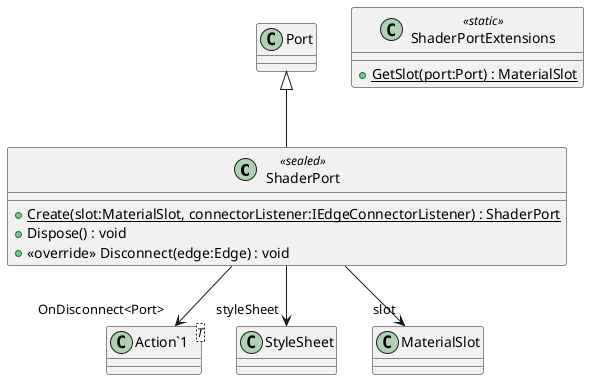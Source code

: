 @startuml
class ShaderPort <<sealed>> {
    + {static} Create(slot:MaterialSlot, connectorListener:IEdgeConnectorListener) : ShaderPort
    + Dispose() : void
    + <<override>> Disconnect(edge:Edge) : void
}
class ShaderPortExtensions <<static>> {
    + {static} GetSlot(port:Port) : MaterialSlot
}
class "Action`1"<T> {
}
Port <|-- ShaderPort
ShaderPort --> "styleSheet" StyleSheet
ShaderPort --> "slot" MaterialSlot
ShaderPort --> "OnDisconnect<Port>" "Action`1"
@enduml
